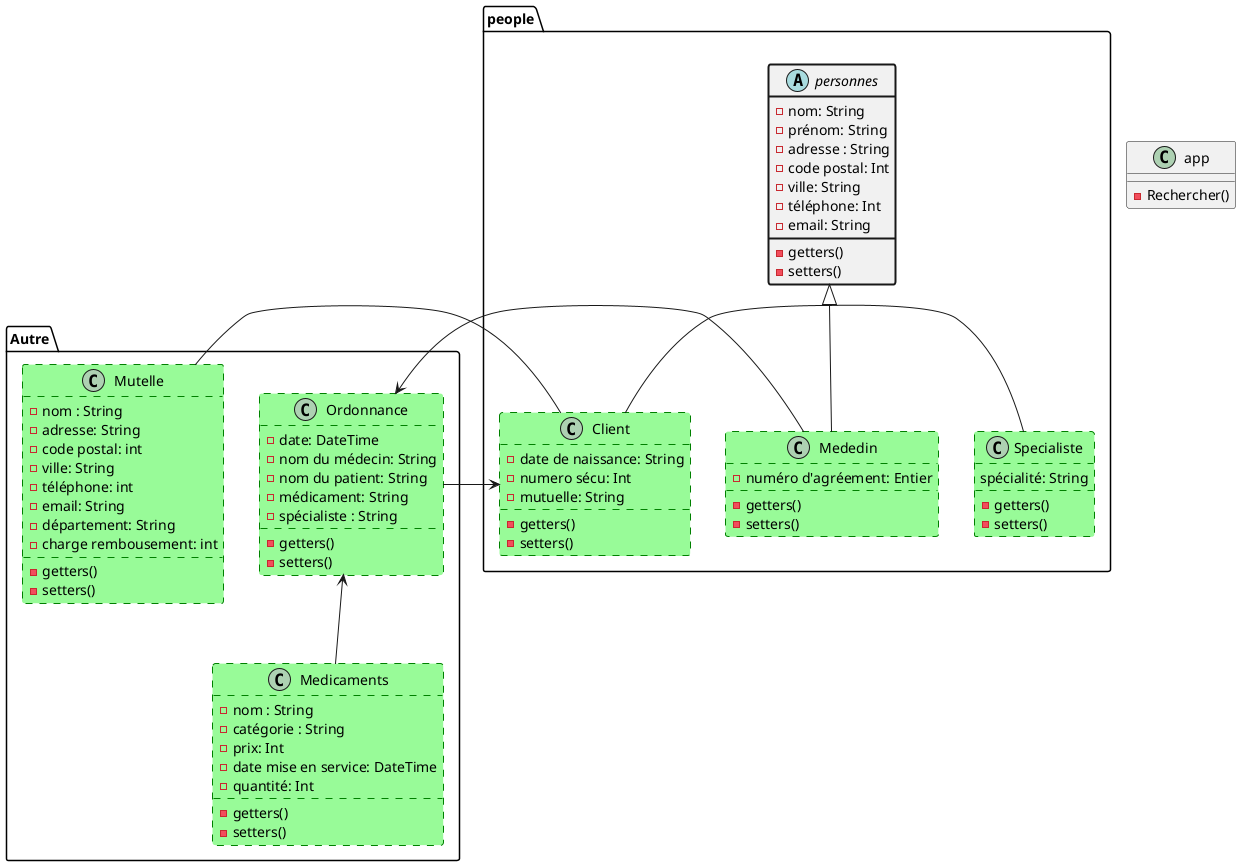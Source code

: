 @startuml
'https://plantuml.com/class-diagram

skinparam groupInheritance 2

class app {
-Rechercher()

}
package people <<folder>> {
abstract class personnes #line.bold{
-nom: String
-prénom: String
-adresse : String
-code postal: Int
-ville: String
-téléphone: Int
-email: String
-getters()
-setters()
}
class Mededin #palegreen ##[dashed]green{
-numéro d'agréement: Entier
-getters()
-setters()
}
class Client #palegreen ##[dashed]green{
-date de naissance: String
-numero sécu: Int
-mutuelle: String
-getters()
-setters()
}
class Specialiste #palegreen ##[dashed]green {
spécialité: String
-getters()
-setters()
}
}
personnes <|-- Client
personnes <|-- Mededin
personnes <|-- Specialiste

package Autre <<folder>> {
class Ordonnance #palegreen ##[dashed]green{
-date: DateTime
-nom du médecin: String
-nom du patient: String
-médicament: String
-spécialiste : String
-getters()
-setters()
}

class Medicaments #palegreen ##[dashed]green{
-nom : String
-catégorie : String
-prix: Int
-date mise en service: DateTime
-quantité: Int
-getters()
-setters()
}

class Mutelle #palegreen ##[dashed]green {
-nom : String
-adresse: String
-code postal: int
-ville: String
-téléphone: int
-email: String
-département: String
-charge rembousement: int
-getters()
-setters()
}

Ordonnance <-- Medicaments
Mededin -->Ordonnance
Ordonnance -> Client
Mutelle - Client
}

@enduml